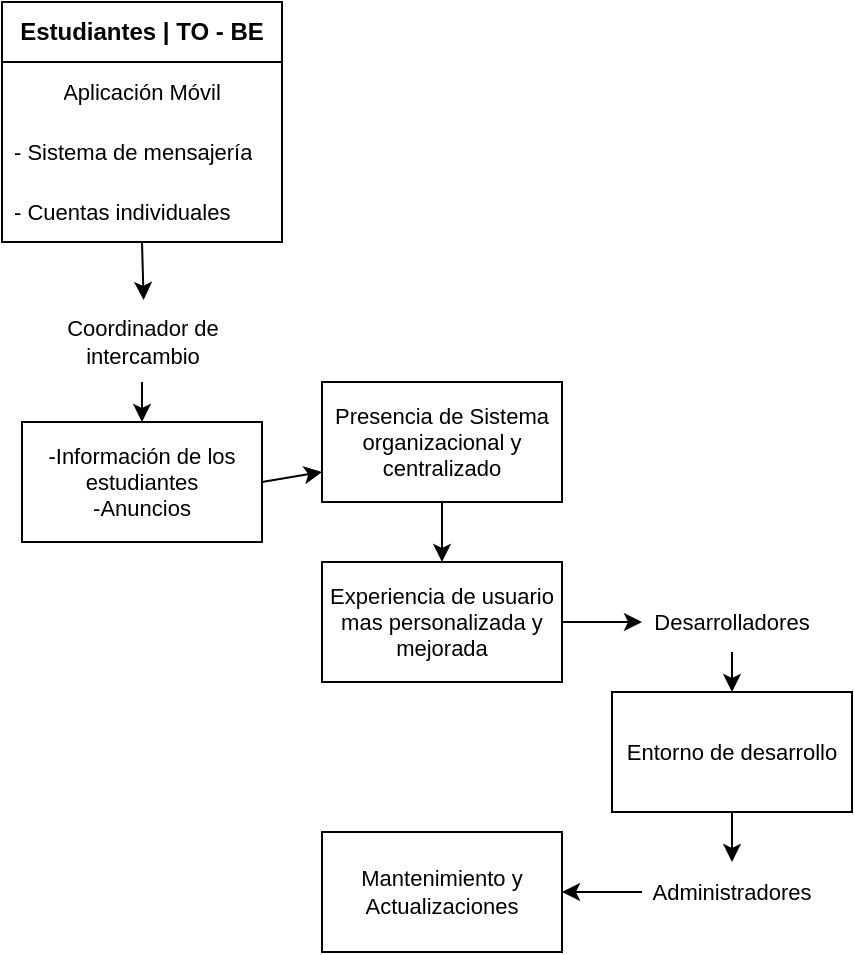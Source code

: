<mxfile>
    <diagram id="djJ9EZLHGSXFdoPkd7vu" name="Página-1">
        <mxGraphModel dx="739" dy="482" grid="1" gridSize="10" guides="1" tooltips="1" connect="1" arrows="1" fold="1" page="1" pageScale="1" pageWidth="827" pageHeight="1169" math="0" shadow="0">
            <root>
                <mxCell id="0"/>
                <mxCell id="1" parent="0"/>
                <mxCell id="6" style="edgeStyle=none;html=1;fontSize=11;entryX=0.508;entryY=-0.026;entryDx=0;entryDy=0;entryPerimeter=0;" edge="1" parent="1" target="7">
                    <mxGeometry relative="1" as="geometry">
                        <mxPoint x="360" y="230" as="targetPoint"/>
                        <mxPoint x="360" y="180" as="sourcePoint"/>
                    </mxGeometry>
                </mxCell>
                <mxCell id="25" style="edgeStyle=none;html=1;fontSize=11;strokeColor=default;" edge="1" parent="1" source="7" target="23">
                    <mxGeometry relative="1" as="geometry"/>
                </mxCell>
                <mxCell id="7" value="Coordinador de &lt;br&gt;intercambio" style="text;html=1;align=center;verticalAlign=middle;resizable=0;points=[];autosize=1;strokeColor=none;fillColor=none;fontSize=11;" vertex="1" parent="1">
                    <mxGeometry x="310" y="210" width="100" height="40" as="geometry"/>
                </mxCell>
                <mxCell id="10" style="edgeStyle=none;html=1;fontSize=11;entryX=0;entryY=0.75;entryDx=0;entryDy=0;exitX=1;exitY=0.5;exitDx=0;exitDy=0;" edge="1" parent="1" source="23" target="11">
                    <mxGeometry relative="1" as="geometry">
                        <mxPoint x="360" y="360" as="targetPoint"/>
                        <mxPoint x="360" y="320" as="sourcePoint"/>
                    </mxGeometry>
                </mxCell>
                <mxCell id="27" style="edgeStyle=none;html=1;entryX=0.5;entryY=0;entryDx=0;entryDy=0;strokeColor=default;fontSize=11;" edge="1" parent="1" source="11" target="26">
                    <mxGeometry relative="1" as="geometry"/>
                </mxCell>
                <mxCell id="11" value="Presencia de Sistema organizacional y centralizado" style="rounded=0;whiteSpace=wrap;html=1;fontSize=11;" vertex="1" parent="1">
                    <mxGeometry x="450" y="250" width="120" height="60" as="geometry"/>
                </mxCell>
                <mxCell id="31" style="edgeStyle=none;html=1;entryX=0.5;entryY=0;entryDx=0;entryDy=0;strokeColor=default;fontSize=11;" edge="1" parent="1" source="14" target="30">
                    <mxGeometry relative="1" as="geometry"/>
                </mxCell>
                <mxCell id="14" value="Desarrolladores" style="text;html=1;strokeColor=none;fillColor=none;align=center;verticalAlign=middle;whiteSpace=wrap;rounded=0;fontSize=11;" vertex="1" parent="1">
                    <mxGeometry x="610" y="355" width="90" height="30" as="geometry"/>
                </mxCell>
                <mxCell id="17" value="&lt;span style=&quot;font-size: 12px; font-weight: 700;&quot;&gt;Estudiantes | TO - BE&lt;/span&gt;" style="swimlane;fontStyle=0;childLayout=stackLayout;horizontal=1;startSize=30;horizontalStack=0;resizeParent=1;resizeParentMax=0;resizeLast=0;collapsible=1;marginBottom=0;whiteSpace=wrap;html=1;fontSize=11;" vertex="1" parent="1">
                    <mxGeometry x="290" y="60" width="140" height="120" as="geometry"/>
                </mxCell>
                <mxCell id="18" value="Aplicación Móvil" style="text;strokeColor=none;fillColor=none;align=center;verticalAlign=middle;spacingLeft=4;spacingRight=4;overflow=hidden;points=[[0,0.5],[1,0.5]];portConstraint=eastwest;rotatable=0;whiteSpace=wrap;html=1;fontSize=11;" vertex="1" parent="17">
                    <mxGeometry y="30" width="140" height="30" as="geometry"/>
                </mxCell>
                <mxCell id="20" value="- Sistema de mensajería" style="text;strokeColor=none;fillColor=none;align=left;verticalAlign=middle;spacingLeft=4;spacingRight=4;overflow=hidden;points=[[0,0.5],[1,0.5]];portConstraint=eastwest;rotatable=0;whiteSpace=wrap;html=1;fontSize=11;" vertex="1" parent="17">
                    <mxGeometry y="60" width="140" height="30" as="geometry"/>
                </mxCell>
                <mxCell id="19" value="- Cuentas individuales" style="text;strokeColor=none;fillColor=none;align=left;verticalAlign=middle;spacingLeft=4;spacingRight=4;overflow=hidden;points=[[0,0.5],[1,0.5]];portConstraint=eastwest;rotatable=0;whiteSpace=wrap;html=1;fontSize=11;" vertex="1" parent="17">
                    <mxGeometry y="90" width="140" height="30" as="geometry"/>
                </mxCell>
                <mxCell id="23" value="-Información de los estudiantes&lt;br&gt;-Anuncios" style="rounded=0;whiteSpace=wrap;html=1;fontSize=11;" vertex="1" parent="1">
                    <mxGeometry x="300" y="270" width="120" height="60" as="geometry"/>
                </mxCell>
                <mxCell id="29" style="edgeStyle=none;html=1;strokeColor=default;fontSize=11;" edge="1" parent="1" source="26">
                    <mxGeometry relative="1" as="geometry">
                        <mxPoint x="610" y="370" as="targetPoint"/>
                        <Array as="points"/>
                    </mxGeometry>
                </mxCell>
                <mxCell id="26" value="Experiencia de usuario mas personalizada y mejorada" style="rounded=0;whiteSpace=wrap;html=1;fontSize=11;" vertex="1" parent="1">
                    <mxGeometry x="450" y="340" width="120" height="60" as="geometry"/>
                </mxCell>
                <mxCell id="32" style="edgeStyle=none;html=1;strokeColor=default;fontSize=11;" edge="1" parent="1" source="30" target="33">
                    <mxGeometry relative="1" as="geometry">
                        <mxPoint x="510" y="590" as="targetPoint"/>
                    </mxGeometry>
                </mxCell>
                <mxCell id="30" value="Entorno de desarrollo" style="rounded=0;whiteSpace=wrap;html=1;fontSize=11;" vertex="1" parent="1">
                    <mxGeometry x="595" y="405" width="120" height="60" as="geometry"/>
                </mxCell>
                <mxCell id="35" style="edgeStyle=none;html=1;entryX=1;entryY=0.5;entryDx=0;entryDy=0;strokeColor=default;fontSize=11;" edge="1" parent="1" source="33">
                    <mxGeometry relative="1" as="geometry">
                        <mxPoint x="570" y="505" as="targetPoint"/>
                    </mxGeometry>
                </mxCell>
                <mxCell id="33" value="Administradores" style="text;html=1;strokeColor=none;fillColor=none;align=center;verticalAlign=middle;whiteSpace=wrap;rounded=0;fontSize=11;" vertex="1" parent="1">
                    <mxGeometry x="610" y="490" width="90" height="30" as="geometry"/>
                </mxCell>
                <mxCell id="36" value="Mantenimiento y Actualizaciones" style="rounded=0;whiteSpace=wrap;html=1;fontSize=11;" vertex="1" parent="1">
                    <mxGeometry x="450" y="475" width="120" height="60" as="geometry"/>
                </mxCell>
            </root>
        </mxGraphModel>
    </diagram>
</mxfile>